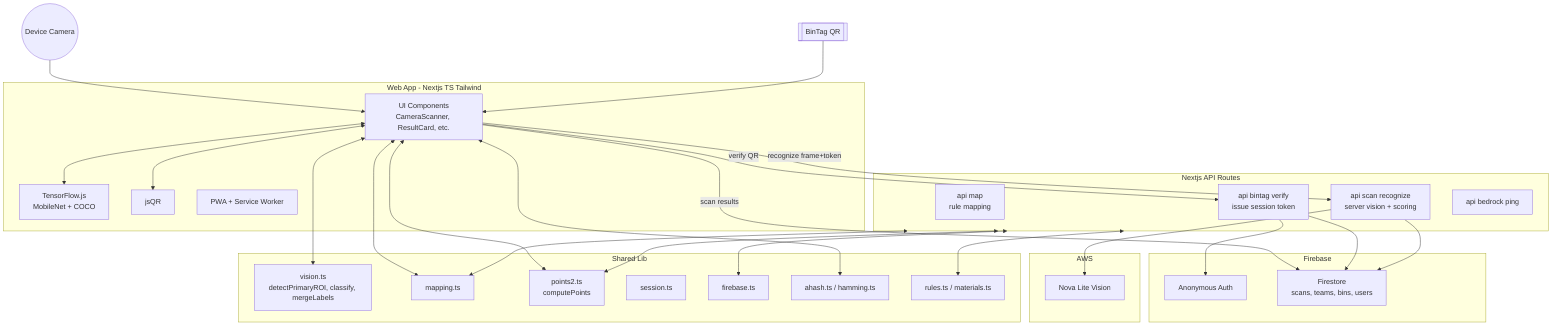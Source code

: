 flowchart TB
  subgraph Client["Web App - Nextjs TS Tailwind"]
    UI["UI Components\nCameraScanner, ResultCard, etc."]
    TFJS["TensorFlow.js\nMobileNet + COCO"]
    jsQR["jsQR"]
    PWA["PWA + Service Worker"]
  end

  subgraph Firebase["Firebase"]
    Auth["Anonymous Auth"]
    Firestore["Firestore\nscans, teams, bins, users"]
  end

  subgraph Server["Nextjs API Routes"]
    MapAPI["api map\nrule mapping"]
    VerifyQR["api bintag verify\nissue session token"]
    Recognize["api scan recognize\nserver vision + scoring"]
    BedrockPing["api bedrock ping"]
  end

  subgraph AWS["AWS"]
    Bedrock["Nova Lite Vision"]
  end

  subgraph Libs["Shared Lib"]
    Vision["vision.ts\ndetectPrimaryROI, classify, mergeLabels"]
    Mapping["mapping.ts"]
    Points["points2.ts\ncomputePoints"]
    Session["session.ts"]
    FirebaseLib["firebase.ts"]
    Hash["ahash.ts / hamming.ts"]
    Rules["rules.ts / materials.ts"]
  end

  Camera((Device Camera))
  BinTag[[BinTag QR]]

  Camera --> UI
  BinTag --> UI
  UI <--> TFJS
  UI <--> jsQR
  UI -->|scan results| Firestore
  UI -->|verify QR| VerifyQR
  VerifyQR --> Auth
  VerifyQR --> Firestore
  UI -->|recognize frame+token| Recognize
  Recognize --> Bedrock
  Recognize --> Firestore

  UI <--> Vision
  UI <--> Mapping
  UI <--> Points
  UI <--> Hash
  Server <--> Rules
  Server <--> Mapping
  Server <--> Points
  Server <--> FirebaseLib